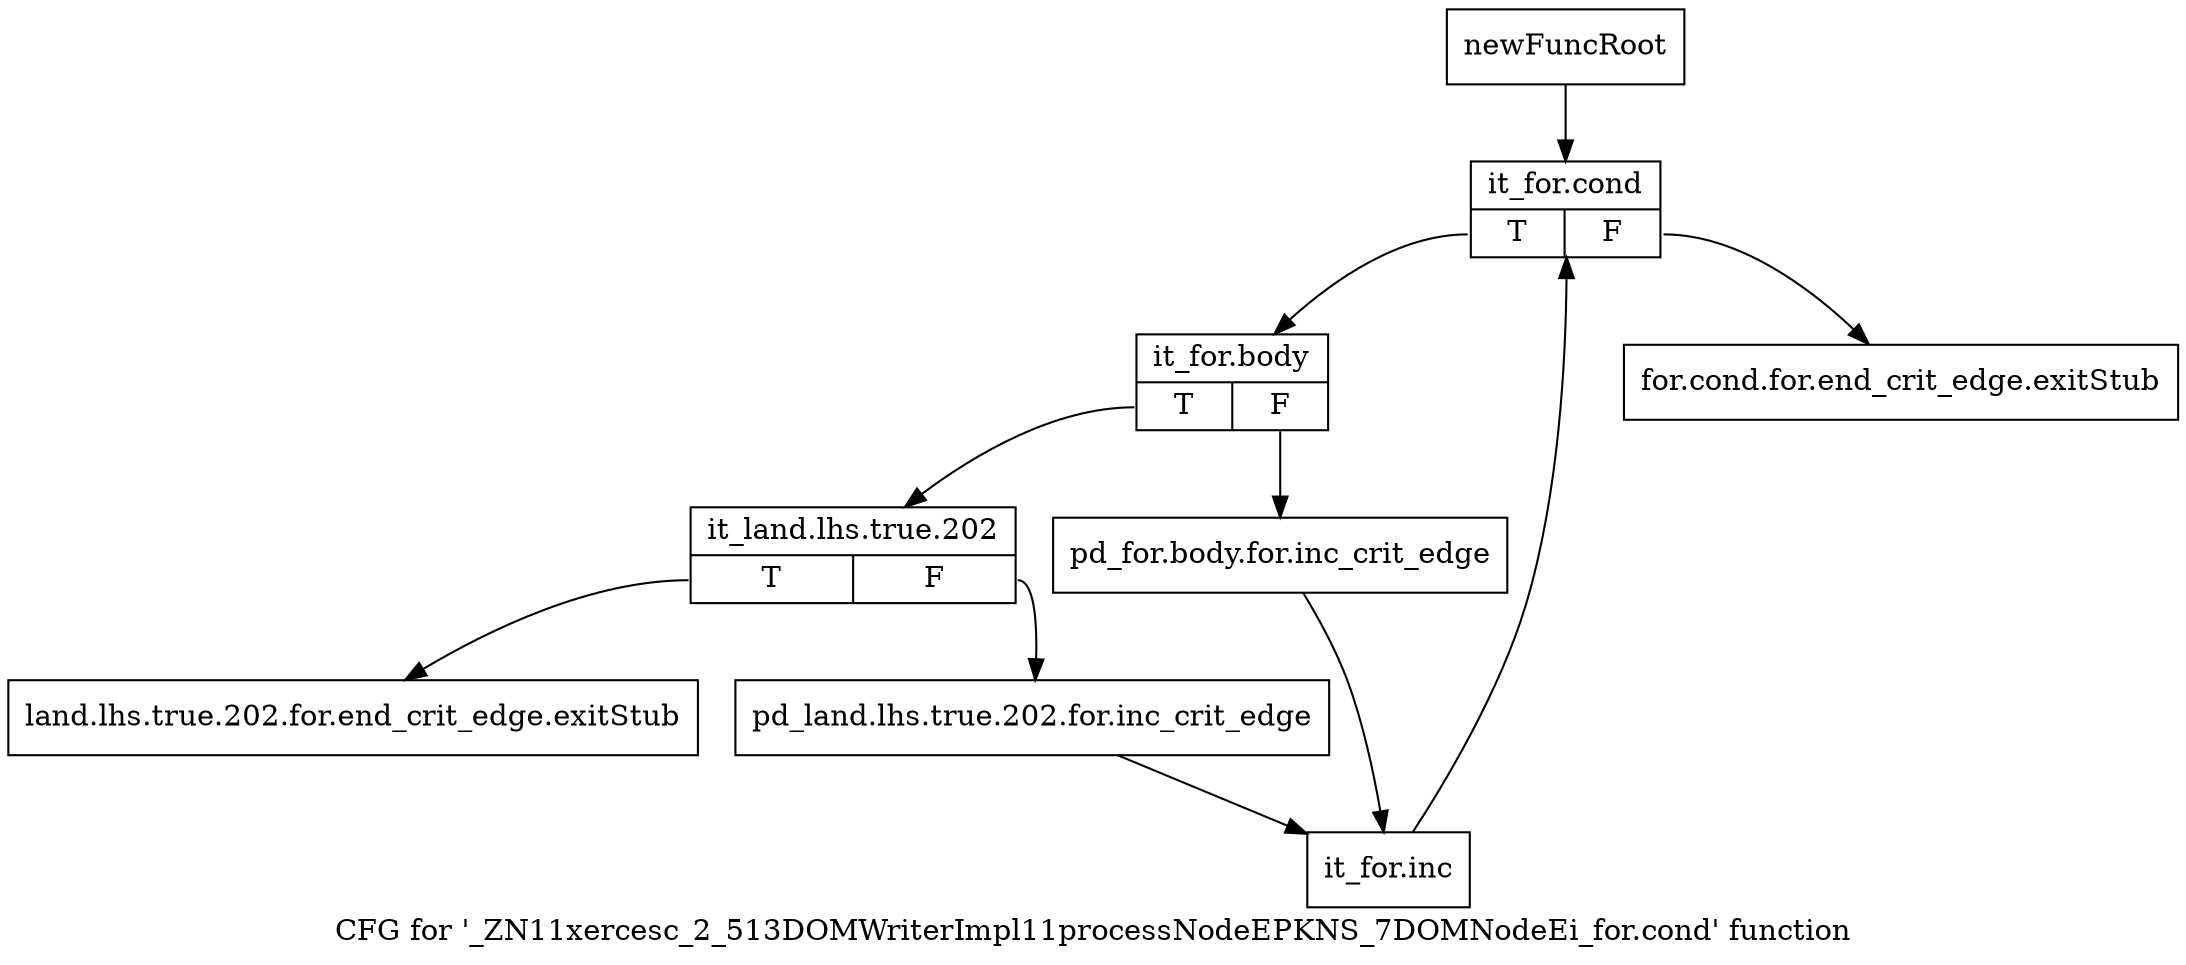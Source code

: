 digraph "CFG for '_ZN11xercesc_2_513DOMWriterImpl11processNodeEPKNS_7DOMNodeEi_for.cond' function" {
	label="CFG for '_ZN11xercesc_2_513DOMWriterImpl11processNodeEPKNS_7DOMNodeEi_for.cond' function";

	Node0x9826740 [shape=record,label="{newFuncRoot}"];
	Node0x9826740 -> Node0x9826830;
	Node0x9826790 [shape=record,label="{for.cond.for.end_crit_edge.exitStub}"];
	Node0x98267e0 [shape=record,label="{land.lhs.true.202.for.end_crit_edge.exitStub}"];
	Node0x9826830 [shape=record,label="{it_for.cond|{<s0>T|<s1>F}}"];
	Node0x9826830:s0 -> Node0x9827990;
	Node0x9826830:s1 -> Node0x9826790;
	Node0x9827990 [shape=record,label="{it_for.body|{<s0>T|<s1>F}}"];
	Node0x9827990:s0 -> Node0x9827a30;
	Node0x9827990:s1 -> Node0x98279e0;
	Node0x98279e0 [shape=record,label="{pd_for.body.for.inc_crit_edge}"];
	Node0x98279e0 -> Node0x9827ad0;
	Node0x9827a30 [shape=record,label="{it_land.lhs.true.202|{<s0>T|<s1>F}}"];
	Node0x9827a30:s0 -> Node0x98267e0;
	Node0x9827a30:s1 -> Node0x9827a80;
	Node0x9827a80 [shape=record,label="{pd_land.lhs.true.202.for.inc_crit_edge}"];
	Node0x9827a80 -> Node0x9827ad0;
	Node0x9827ad0 [shape=record,label="{it_for.inc}"];
	Node0x9827ad0 -> Node0x9826830;
}
